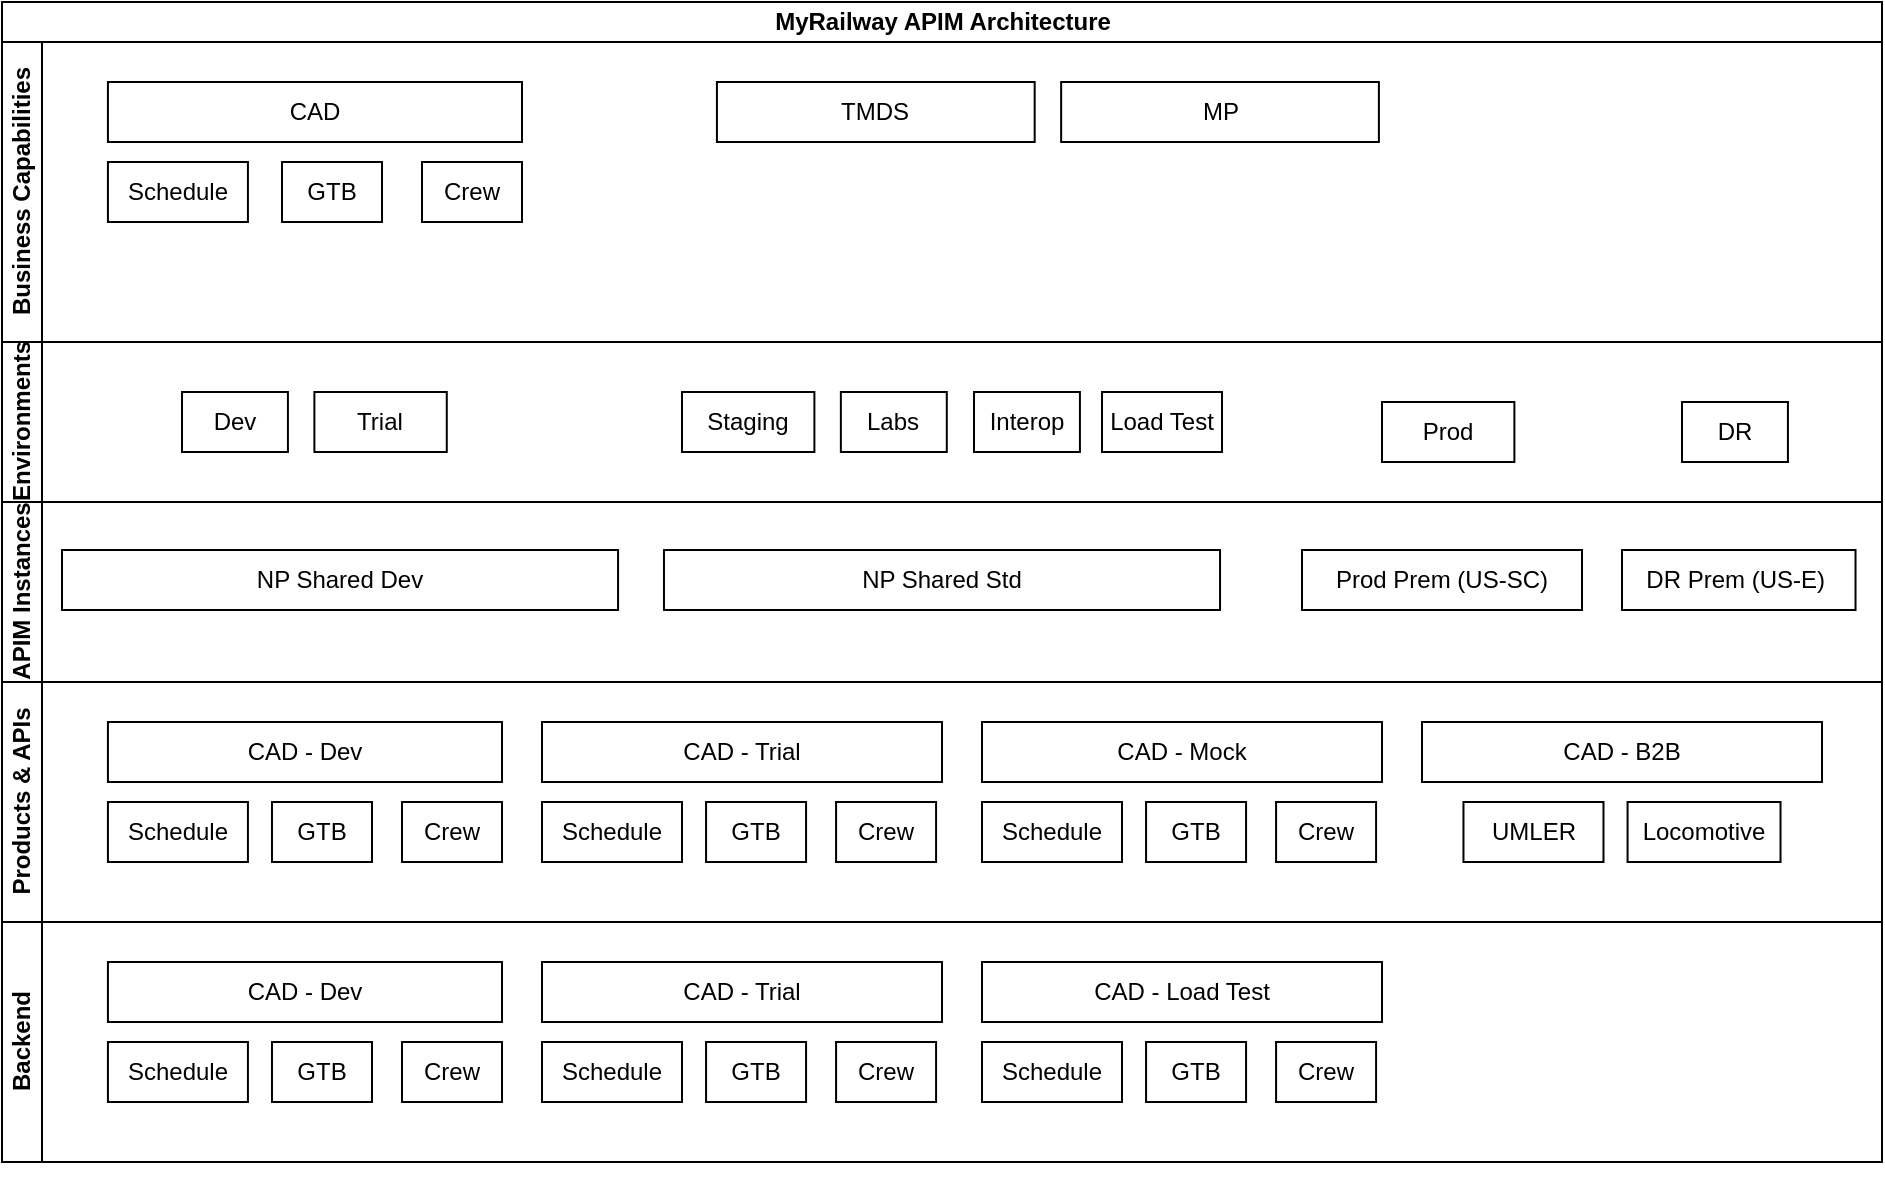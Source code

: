 <mxfile version="28.2.5">
  <diagram name="Page-1" id="HuuY5TjzPm4l7IKNperw">
    <mxGraphModel dx="2297" dy="1154" grid="1" gridSize="10" guides="1" tooltips="1" connect="1" arrows="1" fold="1" page="1" pageScale="1" pageWidth="1100" pageHeight="850" math="0" shadow="0">
      <root>
        <mxCell id="0" />
        <mxCell id="1" parent="0" />
        <mxCell id="8HMqwPBP0j9roJxsPOvD-43" value="" style="group" vertex="1" connectable="0" parent="1">
          <mxGeometry x="60" y="80" width="940" height="590" as="geometry" />
        </mxCell>
        <mxCell id="8HMqwPBP0j9roJxsPOvD-1" value="MyRailway APIM Architecture" style="swimlane;childLayout=stackLayout;resizeParent=1;resizeParentMax=0;horizontal=1;startSize=20;horizontalStack=0;html=1;" vertex="1" parent="8HMqwPBP0j9roJxsPOvD-43">
          <mxGeometry width="940" height="340" as="geometry" />
        </mxCell>
        <mxCell id="8HMqwPBP0j9roJxsPOvD-2" value="Business Capabilities" style="swimlane;startSize=20;horizontal=0;html=1;" vertex="1" parent="8HMqwPBP0j9roJxsPOvD-1">
          <mxGeometry y="20" width="940" height="150" as="geometry" />
        </mxCell>
        <mxCell id="8HMqwPBP0j9roJxsPOvD-5" value="CAD" style="whiteSpace=wrap;html=1;" vertex="1" parent="8HMqwPBP0j9roJxsPOvD-2">
          <mxGeometry x="52.96" y="20" width="207.04" height="30" as="geometry" />
        </mxCell>
        <mxCell id="8HMqwPBP0j9roJxsPOvD-6" value="TMDS" style="whiteSpace=wrap;html=1;" vertex="1" parent="8HMqwPBP0j9roJxsPOvD-2">
          <mxGeometry x="357.465" y="20" width="158.873" height="30" as="geometry" />
        </mxCell>
        <mxCell id="8HMqwPBP0j9roJxsPOvD-7" value="MP" style="whiteSpace=wrap;html=1;" vertex="1" parent="8HMqwPBP0j9roJxsPOvD-2">
          <mxGeometry x="529.577" y="20" width="158.873" height="30" as="geometry" />
        </mxCell>
        <mxCell id="8HMqwPBP0j9roJxsPOvD-8" value="Schedule" style="whiteSpace=wrap;html=1;" vertex="1" parent="8HMqwPBP0j9roJxsPOvD-2">
          <mxGeometry x="52.958" y="60" width="70" height="30" as="geometry" />
        </mxCell>
        <mxCell id="8HMqwPBP0j9roJxsPOvD-9" value="GTB" style="whiteSpace=wrap;html=1;" vertex="1" parent="8HMqwPBP0j9roJxsPOvD-2">
          <mxGeometry x="140.003" y="60" width="50" height="30" as="geometry" />
        </mxCell>
        <mxCell id="8HMqwPBP0j9roJxsPOvD-10" value="Crew" style="whiteSpace=wrap;html=1;" vertex="1" parent="8HMqwPBP0j9roJxsPOvD-2">
          <mxGeometry x="209.999" y="60" width="50" height="30" as="geometry" />
        </mxCell>
        <mxCell id="8HMqwPBP0j9roJxsPOvD-3" value="Environments" style="swimlane;startSize=20;horizontal=0;html=1;" vertex="1" parent="8HMqwPBP0j9roJxsPOvD-1">
          <mxGeometry y="170" width="940" height="80" as="geometry" />
        </mxCell>
        <mxCell id="8HMqwPBP0j9roJxsPOvD-15" value="Dev" style="whiteSpace=wrap;html=1;" vertex="1" parent="8HMqwPBP0j9roJxsPOvD-3">
          <mxGeometry x="89.998" y="25" width="52.958" height="30" as="geometry" />
        </mxCell>
        <mxCell id="8HMqwPBP0j9roJxsPOvD-16" value="Trial" style="whiteSpace=wrap;html=1;" vertex="1" parent="8HMqwPBP0j9roJxsPOvD-3">
          <mxGeometry x="156.195" y="25" width="66.197" height="30" as="geometry" />
        </mxCell>
        <mxCell id="8HMqwPBP0j9roJxsPOvD-17" value="Prod" style="whiteSpace=wrap;html=1;" vertex="1" parent="8HMqwPBP0j9roJxsPOvD-3">
          <mxGeometry x="690.001" y="30" width="66.197" height="30" as="geometry" />
        </mxCell>
        <mxCell id="8HMqwPBP0j9roJxsPOvD-18" value="DR" style="whiteSpace=wrap;html=1;" vertex="1" parent="8HMqwPBP0j9roJxsPOvD-3">
          <mxGeometry x="839.998" y="30" width="52.958" height="30" as="geometry" />
        </mxCell>
        <mxCell id="8HMqwPBP0j9roJxsPOvD-59" value="Staging" style="whiteSpace=wrap;html=1;" vertex="1" parent="8HMqwPBP0j9roJxsPOvD-3">
          <mxGeometry x="340" y="25" width="66.197" height="30" as="geometry" />
        </mxCell>
        <mxCell id="8HMqwPBP0j9roJxsPOvD-60" value="Labs" style="whiteSpace=wrap;html=1;" vertex="1" parent="8HMqwPBP0j9roJxsPOvD-3">
          <mxGeometry x="419.437" y="25" width="52.958" height="30" as="geometry" />
        </mxCell>
        <mxCell id="8HMqwPBP0j9roJxsPOvD-61" value="Interop" style="whiteSpace=wrap;html=1;" vertex="1" parent="8HMqwPBP0j9roJxsPOvD-3">
          <mxGeometry x="486" y="25" width="52.958" height="30" as="geometry" />
        </mxCell>
        <mxCell id="8HMqwPBP0j9roJxsPOvD-78" value="Load Test" style="whiteSpace=wrap;html=1;" vertex="1" parent="8HMqwPBP0j9roJxsPOvD-3">
          <mxGeometry x="550" y="25" width="60" height="30" as="geometry" />
        </mxCell>
        <mxCell id="8HMqwPBP0j9roJxsPOvD-4" value="APIM Instances" style="swimlane;startSize=20;horizontal=0;html=1;" vertex="1" parent="8HMqwPBP0j9roJxsPOvD-1">
          <mxGeometry y="250" width="940" height="90" as="geometry" />
        </mxCell>
        <mxCell id="8HMqwPBP0j9roJxsPOvD-23" value="NP Shared Dev" style="whiteSpace=wrap;html=1;" vertex="1" parent="8HMqwPBP0j9roJxsPOvD-4">
          <mxGeometry x="29.998" y="24" width="278.028" height="30" as="geometry" />
        </mxCell>
        <mxCell id="8HMqwPBP0j9roJxsPOvD-24" value="Prod Prem (US-SC)" style="whiteSpace=wrap;html=1;" vertex="1" parent="8HMqwPBP0j9roJxsPOvD-4">
          <mxGeometry x="650" y="24" width="140" height="30" as="geometry" />
        </mxCell>
        <mxCell id="8HMqwPBP0j9roJxsPOvD-25" value="DR Prem (US-E)&amp;nbsp;" style="whiteSpace=wrap;html=1;" vertex="1" parent="8HMqwPBP0j9roJxsPOvD-4">
          <mxGeometry x="810" y="24" width="116.76" height="30" as="geometry" />
        </mxCell>
        <mxCell id="8HMqwPBP0j9roJxsPOvD-44" value="NP Shared Std" style="whiteSpace=wrap;html=1;" vertex="1" parent="8HMqwPBP0j9roJxsPOvD-4">
          <mxGeometry x="330.99" y="24" width="278.028" height="30" as="geometry" />
        </mxCell>
        <mxCell id="8HMqwPBP0j9roJxsPOvD-26" value="Products &amp;amp; APIs" style="swimlane;startSize=20;horizontal=0;html=1;" vertex="1" parent="8HMqwPBP0j9roJxsPOvD-43">
          <mxGeometry y="340" width="940" height="120" as="geometry" />
        </mxCell>
        <mxCell id="8HMqwPBP0j9roJxsPOvD-30" value="CAD - Dev" style="whiteSpace=wrap;html=1;" vertex="1" parent="8HMqwPBP0j9roJxsPOvD-26">
          <mxGeometry x="52.96" y="20" width="197.04" height="30" as="geometry" />
        </mxCell>
        <mxCell id="8HMqwPBP0j9roJxsPOvD-32" value="CAD - Trial" style="whiteSpace=wrap;html=1;" vertex="1" parent="8HMqwPBP0j9roJxsPOvD-26">
          <mxGeometry x="270" y="20" width="200" height="30" as="geometry" />
        </mxCell>
        <mxCell id="8HMqwPBP0j9roJxsPOvD-33" value="CAD - Mock" style="whiteSpace=wrap;html=1;" vertex="1" parent="8HMqwPBP0j9roJxsPOvD-26">
          <mxGeometry x="490" y="20" width="200" height="30" as="geometry" />
        </mxCell>
        <mxCell id="8HMqwPBP0j9roJxsPOvD-46" value="Schedule" style="whiteSpace=wrap;html=1;" vertex="1" parent="8HMqwPBP0j9roJxsPOvD-26">
          <mxGeometry x="52.96" y="60" width="70" height="30" as="geometry" />
        </mxCell>
        <mxCell id="8HMqwPBP0j9roJxsPOvD-47" value="GTB" style="whiteSpace=wrap;html=1;" vertex="1" parent="8HMqwPBP0j9roJxsPOvD-26">
          <mxGeometry x="134.996" y="60" width="50" height="30" as="geometry" />
        </mxCell>
        <mxCell id="8HMqwPBP0j9roJxsPOvD-48" value="Crew" style="whiteSpace=wrap;html=1;" vertex="1" parent="8HMqwPBP0j9roJxsPOvD-26">
          <mxGeometry x="200.002" y="60" width="50" height="30" as="geometry" />
        </mxCell>
        <mxCell id="8HMqwPBP0j9roJxsPOvD-49" value="Schedule" style="whiteSpace=wrap;html=1;" vertex="1" parent="8HMqwPBP0j9roJxsPOvD-26">
          <mxGeometry x="270" y="60" width="70" height="30" as="geometry" />
        </mxCell>
        <mxCell id="8HMqwPBP0j9roJxsPOvD-50" value="GTB" style="whiteSpace=wrap;html=1;" vertex="1" parent="8HMqwPBP0j9roJxsPOvD-26">
          <mxGeometry x="352.036" y="60" width="50" height="30" as="geometry" />
        </mxCell>
        <mxCell id="8HMqwPBP0j9roJxsPOvD-51" value="Crew" style="whiteSpace=wrap;html=1;" vertex="1" parent="8HMqwPBP0j9roJxsPOvD-26">
          <mxGeometry x="417.042" y="60" width="50" height="30" as="geometry" />
        </mxCell>
        <mxCell id="8HMqwPBP0j9roJxsPOvD-52" value="Schedule" style="whiteSpace=wrap;html=1;" vertex="1" parent="8HMqwPBP0j9roJxsPOvD-26">
          <mxGeometry x="490" y="60" width="70" height="30" as="geometry" />
        </mxCell>
        <mxCell id="8HMqwPBP0j9roJxsPOvD-53" value="GTB" style="whiteSpace=wrap;html=1;" vertex="1" parent="8HMqwPBP0j9roJxsPOvD-26">
          <mxGeometry x="572.036" y="60" width="50" height="30" as="geometry" />
        </mxCell>
        <mxCell id="8HMqwPBP0j9roJxsPOvD-54" value="Crew" style="whiteSpace=wrap;html=1;" vertex="1" parent="8HMqwPBP0j9roJxsPOvD-26">
          <mxGeometry x="637.042" y="60" width="50" height="30" as="geometry" />
        </mxCell>
        <mxCell id="8HMqwPBP0j9roJxsPOvD-55" value="CAD - B2B" style="whiteSpace=wrap;html=1;" vertex="1" parent="8HMqwPBP0j9roJxsPOvD-26">
          <mxGeometry x="710" y="20" width="200" height="30" as="geometry" />
        </mxCell>
        <mxCell id="8HMqwPBP0j9roJxsPOvD-56" value="UMLER" style="whiteSpace=wrap;html=1;" vertex="1" parent="8HMqwPBP0j9roJxsPOvD-26">
          <mxGeometry x="730.74" y="60" width="70" height="30" as="geometry" />
        </mxCell>
        <mxCell id="8HMqwPBP0j9roJxsPOvD-57" value="Locomotive" style="whiteSpace=wrap;html=1;" vertex="1" parent="8HMqwPBP0j9roJxsPOvD-26">
          <mxGeometry x="812.78" y="60" width="76.48" height="30" as="geometry" />
        </mxCell>
        <mxCell id="8HMqwPBP0j9roJxsPOvD-62" value="Backend" style="swimlane;startSize=20;horizontal=0;html=1;" vertex="1" parent="8HMqwPBP0j9roJxsPOvD-43">
          <mxGeometry y="460" width="940" height="120" as="geometry" />
        </mxCell>
        <mxCell id="8HMqwPBP0j9roJxsPOvD-63" value="CAD - Dev" style="whiteSpace=wrap;html=1;" vertex="1" parent="8HMqwPBP0j9roJxsPOvD-62">
          <mxGeometry x="52.96" y="20" width="197.04" height="30" as="geometry" />
        </mxCell>
        <mxCell id="8HMqwPBP0j9roJxsPOvD-64" value="CAD - Trial" style="whiteSpace=wrap;html=1;" vertex="1" parent="8HMqwPBP0j9roJxsPOvD-62">
          <mxGeometry x="270" y="20" width="200" height="30" as="geometry" />
        </mxCell>
        <mxCell id="8HMqwPBP0j9roJxsPOvD-66" value="Schedule" style="whiteSpace=wrap;html=1;" vertex="1" parent="8HMqwPBP0j9roJxsPOvD-62">
          <mxGeometry x="52.96" y="60" width="70" height="30" as="geometry" />
        </mxCell>
        <mxCell id="8HMqwPBP0j9roJxsPOvD-67" value="GTB" style="whiteSpace=wrap;html=1;" vertex="1" parent="8HMqwPBP0j9roJxsPOvD-62">
          <mxGeometry x="134.996" y="60" width="50" height="30" as="geometry" />
        </mxCell>
        <mxCell id="8HMqwPBP0j9roJxsPOvD-68" value="Crew" style="whiteSpace=wrap;html=1;" vertex="1" parent="8HMqwPBP0j9roJxsPOvD-62">
          <mxGeometry x="200.002" y="60" width="50" height="30" as="geometry" />
        </mxCell>
        <mxCell id="8HMqwPBP0j9roJxsPOvD-69" value="Schedule" style="whiteSpace=wrap;html=1;" vertex="1" parent="8HMqwPBP0j9roJxsPOvD-62">
          <mxGeometry x="270" y="60" width="70" height="30" as="geometry" />
        </mxCell>
        <mxCell id="8HMqwPBP0j9roJxsPOvD-70" value="GTB" style="whiteSpace=wrap;html=1;" vertex="1" parent="8HMqwPBP0j9roJxsPOvD-62">
          <mxGeometry x="352.036" y="60" width="50" height="30" as="geometry" />
        </mxCell>
        <mxCell id="8HMqwPBP0j9roJxsPOvD-71" value="Crew" style="whiteSpace=wrap;html=1;" vertex="1" parent="8HMqwPBP0j9roJxsPOvD-62">
          <mxGeometry x="417.042" y="60" width="50" height="30" as="geometry" />
        </mxCell>
        <mxCell id="8HMqwPBP0j9roJxsPOvD-80" value="CAD - Load Test" style="whiteSpace=wrap;html=1;" vertex="1" parent="8HMqwPBP0j9roJxsPOvD-62">
          <mxGeometry x="490" y="20" width="200" height="30" as="geometry" />
        </mxCell>
        <mxCell id="8HMqwPBP0j9roJxsPOvD-81" value="Schedule" style="whiteSpace=wrap;html=1;" vertex="1" parent="8HMqwPBP0j9roJxsPOvD-62">
          <mxGeometry x="490" y="60" width="70" height="30" as="geometry" />
        </mxCell>
        <mxCell id="8HMqwPBP0j9roJxsPOvD-82" value="GTB" style="whiteSpace=wrap;html=1;" vertex="1" parent="8HMqwPBP0j9roJxsPOvD-62">
          <mxGeometry x="572.036" y="60" width="50" height="30" as="geometry" />
        </mxCell>
        <mxCell id="8HMqwPBP0j9roJxsPOvD-83" value="Crew" style="whiteSpace=wrap;html=1;" vertex="1" parent="8HMqwPBP0j9roJxsPOvD-62">
          <mxGeometry x="637.042" y="60" width="50" height="30" as="geometry" />
        </mxCell>
      </root>
    </mxGraphModel>
  </diagram>
</mxfile>
